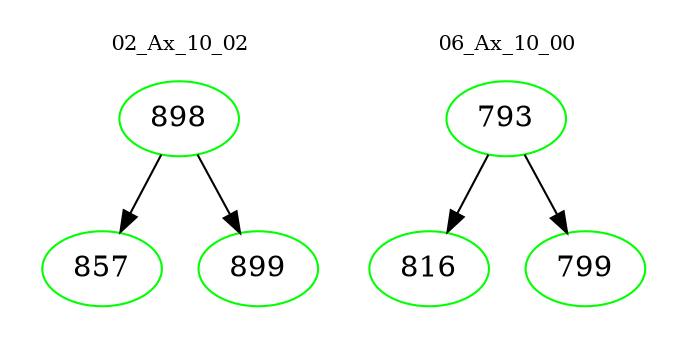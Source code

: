 digraph{
subgraph cluster_0 {
color = white
label = "02_Ax_10_02";
fontsize=10;
T0_898 [label="898", color="green"]
T0_898 -> T0_857 [color="black"]
T0_857 [label="857", color="green"]
T0_898 -> T0_899 [color="black"]
T0_899 [label="899", color="green"]
}
subgraph cluster_1 {
color = white
label = "06_Ax_10_00";
fontsize=10;
T1_793 [label="793", color="green"]
T1_793 -> T1_816 [color="black"]
T1_816 [label="816", color="green"]
T1_793 -> T1_799 [color="black"]
T1_799 [label="799", color="green"]
}
}
